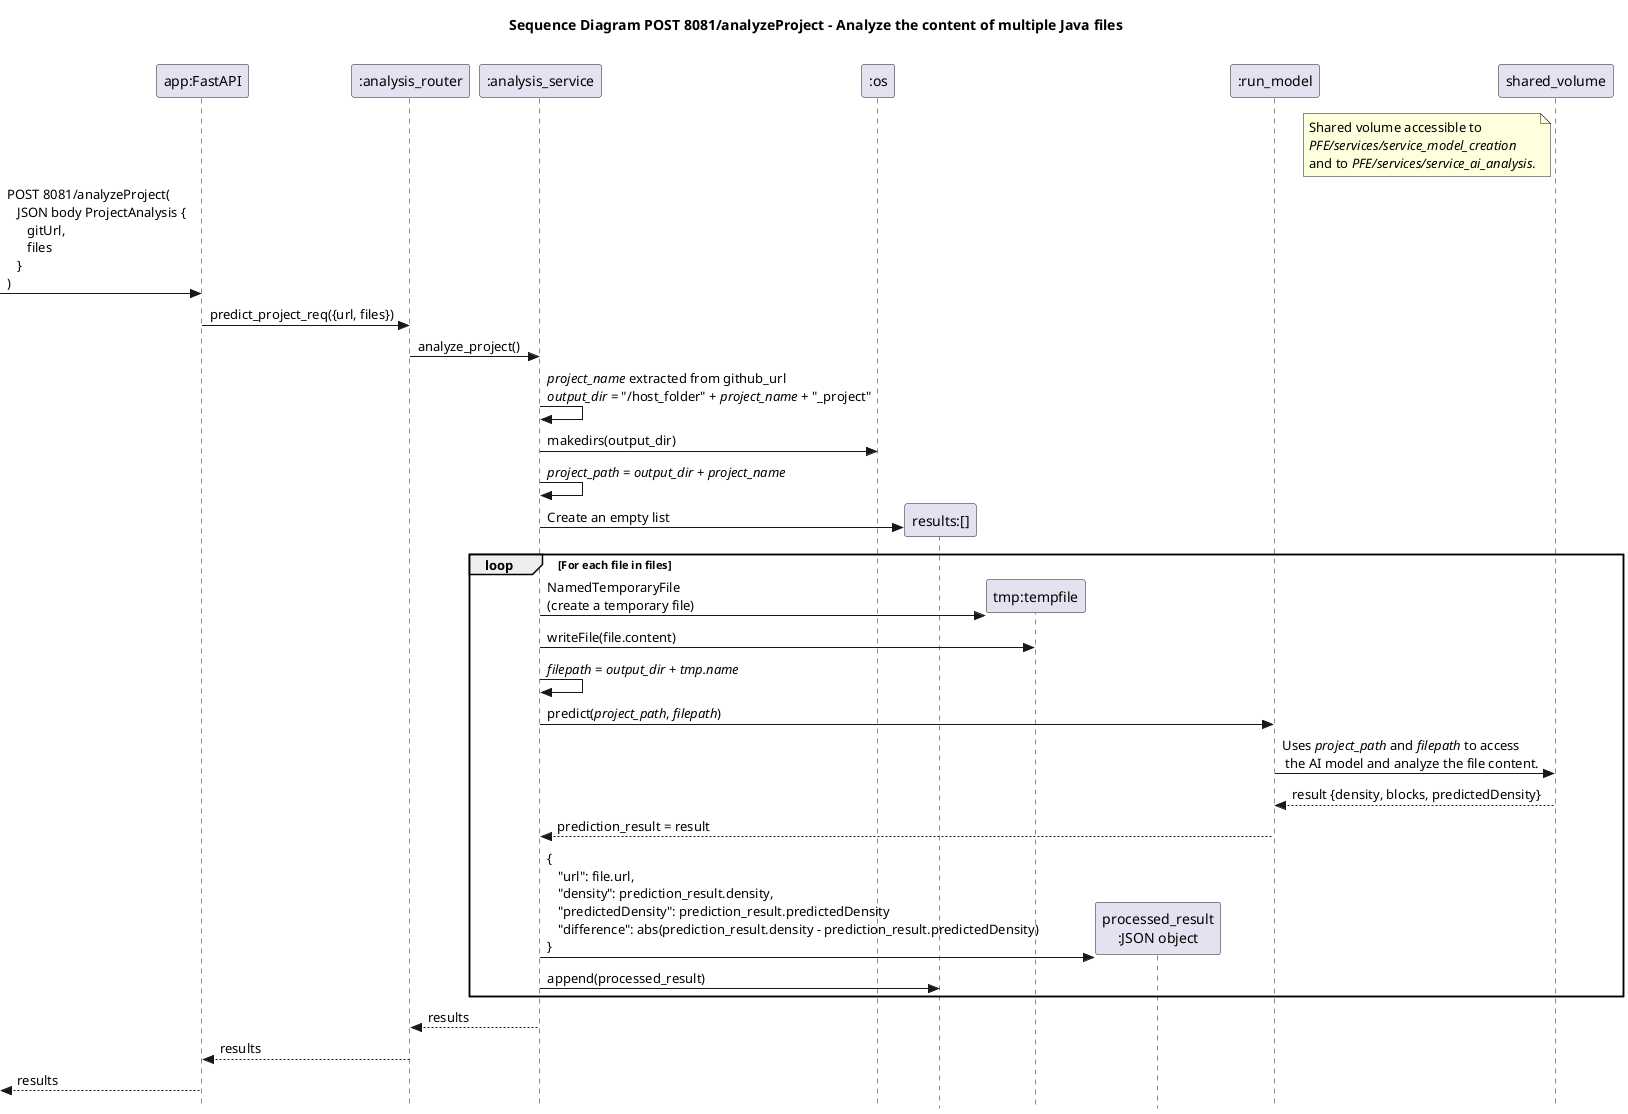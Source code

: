 @startuml ds - POST 8081 analyzeProject
title Sequence Diagram POST 8081/analyzeProject - Analyze the content of multiple Java files
skinparam style strictuml

participant "app:FastAPI" as app
participant ":analysis_router" as analysis_router
participant ":analysis_service" as analysis_service
participant ":run_model" as run_model
participant ":os" as os

note left of shared_volume
    Shared volume accessible to
    //PFE/services/service_model_creation//
    and to //PFE/services/service_ai_analysis//.
end note

-> app : POST 8081/analyzeProject(\n   JSON body ProjectAnalysis {\n      gitUrl,\n      files\n   }\n)
app -> analysis_router : predict_project_req({url, files})
analysis_router -> analysis_service : analyze_project()

analysis_service -> analysis_service : //project_name// extracted from github_url\n//output_dir// = "/host_folder" + //project_name// + "_project"
analysis_service -> os : makedirs(output_dir)
analysis_service -> analysis_service : //project_path// = //output_dir// + //project_name//

analysis_service -> "results:[]" as results **: Create an empty list

loop For each file in files
    analysis_service -> "tmp:tempfile" as tmp ** : NamedTemporaryFile\n(create a temporary file)

    analysis_service -> tmp : writeFile(file.content)

    analysis_service -> analysis_service : //filepath// = //output_dir// + //tmp.name//

    analysis_service -> run_model : predict(//project_path//, //filepath//)
    run_model -> shared_volume : Uses //project_path// and //filepath// to access\n the AI model and analyze the file content.

    shared_volume --> run_model : result {density, blocks, predictedDensity}
    run_model --> analysis_service : prediction_result = result
    
    analysis_service -> "processed_result\n:JSON object" ** : {\n   "url": file.url,\n   "density": prediction_result.density, \n   "predictedDensity": prediction_result.predictedDensity\n   "difference": abs(prediction_result.density - prediction_result.predictedDensity)\n}
    analysis_service -> results : append(processed_result)
end loop

analysis_service --> analysis_router : results
analysis_router --> app : results
<-- app : results

participant ":run_model" as run_model
participant "services_training_data\n:Shared Volume" as shared_volume
@enduml
